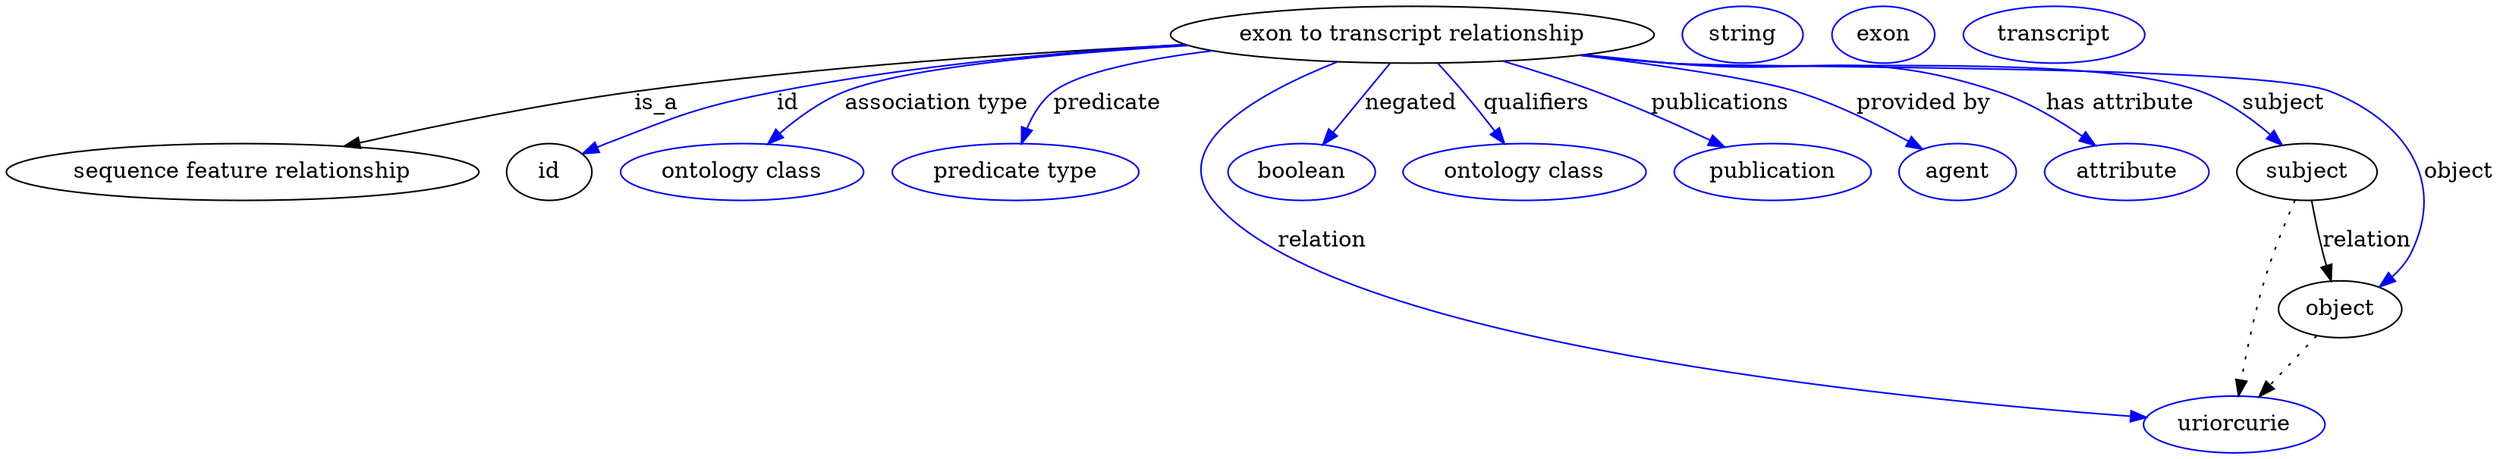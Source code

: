 digraph {
	graph [bb="0,0,1290.7,283"];
	node [label="\N"];
	"exon to transcript relationship"	 [height=0.5,
		label="exon to transcript relationship",
		pos="732.74,265",
		width=3.2317];
	"sequence feature relationship"	 [height=0.5,
		pos="113.74,178",
		width=3.1594];
	"exon to transcript relationship" -> "sequence feature relationship"	 [label=is_a,
		lp="336.74,221.5",
		pos="e,169.52,193.81 621.63,259.62 539.5,254.56 425.15,245.26 325.74,229 276.11,220.88 220.9,207.45 179.26,196.41"];
	id	 [height=0.5,
		pos="272.74,178",
		width=0.75];
	"exon to transcript relationship" -> id	 [color=blue,
		label=id,
		lp="407.24,221.5",
		pos="e,294.24,189.29 622.09,259.42 557.27,254.55 474.15,245.55 401.74,229 358.98,219.23 349.1,213.17 308.74,196 306.96,195.24 305.14,\
194.43 303.31,193.6",
		style=solid];
	"association type"	 [color=blue,
		height=0.5,
		label="ontology class",
		pos="379.74,178",
		width=1.7151];
	"exon to transcript relationship" -> "association type"	 [color=blue,
		label="association type",
		lp="484.74,221.5",
		pos="e,395.53,195.68 625.17,258.11 555.99,252.47 473.19,243.08 440.74,229 426.68,222.9 413.34,212.49 402.74,202.67",
		style=solid];
	predicate	 [color=blue,
		height=0.5,
		label="predicate type",
		pos="519.74,178",
		width=1.679];
	"exon to transcript relationship" -> predicate	 [color=blue,
		label=predicate,
		lp="568.74,221.5",
		pos="e,523.76,195.98 636.69,254.83 597.91,249.08 558.79,240.67 543.74,229 536.15,223.12 530.86,214.26 527.21,205.56",
		style=solid];
	relation	 [color=blue,
		height=0.5,
		label=uriorcurie,
		pos="1161.7,18",
		width=1.2638];
	"exon to transcript relationship" -> relation	 [color=blue,
		label=relation,
		lp="688.74,134.5",
		pos="e,1117.5,22.9 693.29,248.01 653.19,228.32 600.44,194.19 626.74,160 685.79,83.227 983.57,39.314 1107.5,24.114",
		style=solid];
	negated	 [color=blue,
		height=0.5,
		label=boolean,
		pos="673.74,178",
		width=1.0652];
	"exon to transcript relationship" -> negated	 [color=blue,
		label=negated,
		lp="729.24,221.5",
		pos="e,685.55,195.41 720.52,246.97 712.1,234.56 700.78,217.88 691.39,204.03",
		style=solid];
	qualifiers	 [color=blue,
		height=0.5,
		label="ontology class",
		pos="791.74,178",
		width=1.7151];
	"exon to transcript relationship" -> qualifiers	 [color=blue,
		label=qualifiers,
		lp="792.74,221.5",
		pos="e,779.73,195.71 744.96,246.97 753.33,234.64 764.55,218.1 773.9,204.3",
		style=solid];
	publications	 [color=blue,
		height=0.5,
		label=publication,
		pos="921.74,178",
		width=1.3902];
	"exon to transcript relationship" -> publications	 [color=blue,
		label=publications,
		lp="887.24,221.5",
		pos="e,893.93,193.23 777.04,248.25 791.71,242.45 808.04,235.71 822.74,229 843.66,219.46 866.5,207.77 884.97,198",
		style=solid];
	"provided by"	 [color=blue,
		height=0.5,
		label=agent,
		pos="1019.7,178",
		width=0.83048];
	"exon to transcript relationship" -> "provided by"	 [color=blue,
		label="provided by",
		lp="990.74,221.5",
		pos="e,999.46,191.27 814.65,252.2 857.21,245.04 904.47,236.15 924.74,229 948,220.8 972.48,207.53 990.76,196.59",
		style=solid];
	"has attribute"	 [color=blue,
		height=0.5,
		label=attribute,
		pos="1107.7,178",
		width=1.1193];
	"exon to transcript relationship" -> "has attribute"	 [color=blue,
		label="has attribute",
		lp="1091.2,221.5",
		pos="e,1088.4,194 816.73,252.46 830.42,250.55 844.47,248.66 857.74,247 933.13,237.58 956.02,254.09 1027.7,229 1046.6,222.41 1065.5,210.62 \
1080.2,200.04",
		style=solid];
	subject	 [height=0.5,
		pos="1201.7,178",
		width=0.99297];
	"exon to transcript relationship" -> subject	 [color=blue,
		label=subject,
		lp="1176.2,221.5",
		pos="e,1184.7,194.01 815,252.24 829.23,250.3 843.89,248.45 857.74,247 917.76,240.69 1071.8,249.02 1128.7,229 1146.4,222.8 1163.6,211.08 \
1176.9,200.44",
		style=solid];
	object	 [height=0.5,
		pos="1221.7,91",
		width=0.9027];
	"exon to transcript relationship" -> object	 [color=blue,
		label=object,
		lp="1273.7,178",
		pos="e,1241.9,105.27 814.64,252.12 828.98,250.18 843.77,248.37 857.74,247 933.48,239.57 1127.8,253.83 1199.7,229 1223.9,220.67 1232.6,\
217.23 1246.7,196 1260.4,175.55 1256.1,166.44 1258.7,142 1259.5,135.37 1261.3,133.14 1258.7,127 1256.5,121.74 1253.1,116.86 1249.2,\
112.51",
		style=solid];
	association_id	 [color=blue,
		height=0.5,
		label=string,
		pos="897.74,265",
		width=0.84854];
	subject -> relation	 [pos="e,1165,36.239 1195.8,159.97 1191.3,146.12 1185.2,126.47 1180.7,109 1175.4,88.088 1170.4,64.188 1166.9,46.13",
		style=dotted];
	subject -> object	 [label=relation,
		lp="1233.7,134.5",
		pos="e,1217.6,109 1205.9,159.97 1208.6,148.08 1212.3,132.25 1215.4,118.76"];
	"exon to transcript relationship_subject"	 [color=blue,
		height=0.5,
		label=exon,
		pos="973.74,265",
		width=0.77632];
	object -> relation	 [pos="e,1175.9,35.261 1208.1,74.435 1200.5,65.207 1190.9,53.528 1182.4,43.191",
		style=dotted];
	"exon to transcript relationship_object"	 [color=blue,
		height=0.5,
		label=transcript,
		pos="1063.7,265",
		width=1.2277];
}
